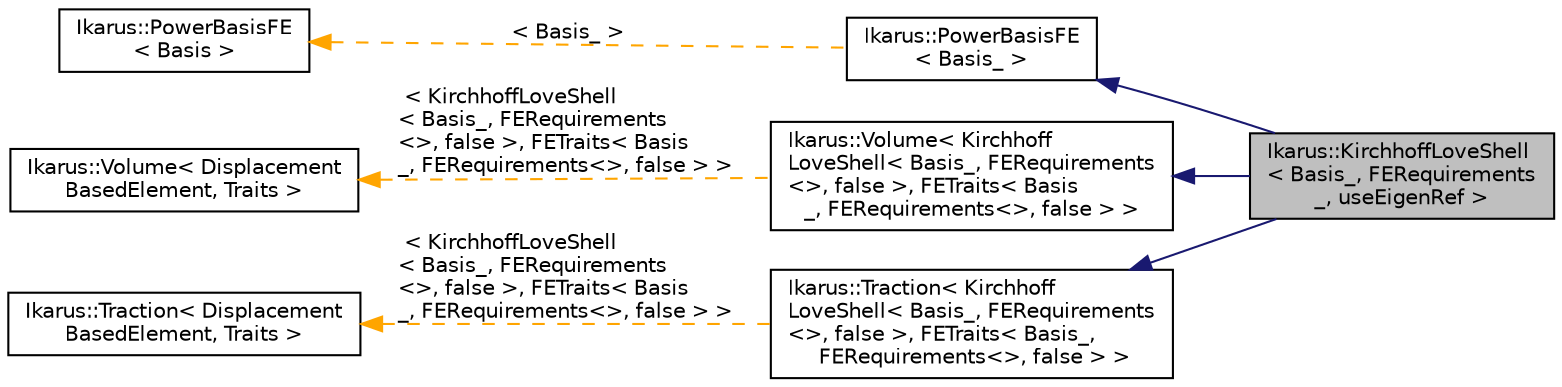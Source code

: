 digraph "Ikarus::KirchhoffLoveShell&lt; Basis_, FERequirements_, useEigenRef &gt;"
{
 // LATEX_PDF_SIZE
  edge [fontname="Helvetica",fontsize="10",labelfontname="Helvetica",labelfontsize="10"];
  node [fontname="Helvetica",fontsize="10",shape=record];
  rankdir="LR";
  Node1 [label="Ikarus::KirchhoffLoveShell\l\< Basis_, FERequirements\l_, useEigenRef \>",height=0.2,width=0.4,color="black", fillcolor="grey75", style="filled", fontcolor="black",tooltip="Kirchhoff-Love shell finite element class."];
  Node2 -> Node1 [dir="back",color="midnightblue",fontsize="10",style="solid",fontname="Helvetica"];
  Node2 [label="Ikarus::PowerBasisFE\l\< Basis_ \>",height=0.2,width=0.4,color="black", fillcolor="white", style="filled",URL="$a01216.html",tooltip=" "];
  Node3 -> Node2 [dir="back",color="orange",fontsize="10",style="dashed",label=" \< Basis_ \>" ,fontname="Helvetica"];
  Node3 [label="Ikarus::PowerBasisFE\l\< Basis \>",height=0.2,width=0.4,color="black", fillcolor="white", style="filled",URL="$a01216.html",tooltip="PowerBasisFE class for working with a power basis in FlatInterLeaved elements."];
  Node4 -> Node1 [dir="back",color="midnightblue",fontsize="10",style="solid",fontname="Helvetica"];
  Node4 [label="Ikarus::Volume\< Kirchhoff\lLoveShell\< Basis_, FERequirements\l\<\>, false \>, FETraits\< Basis\l_, FERequirements\<\>, false \> \>",height=0.2,width=0.4,color="black", fillcolor="white", style="filled",URL="$a01300.html",tooltip=" "];
  Node5 -> Node4 [dir="back",color="orange",fontsize="10",style="dashed",label=" \< KirchhoffLoveShell\l\< Basis_, FERequirements\l\<\>, false \>, FETraits\< Basis\l_, FERequirements\<\>, false \> \>" ,fontname="Helvetica"];
  Node5 [label="Ikarus::Volume\< Displacement\lBasedElement, Traits \>",height=0.2,width=0.4,color="black", fillcolor="white", style="filled",URL="$a01300.html",tooltip="Volume class represents distributed volume load that can be applied."];
  Node6 -> Node1 [dir="back",color="midnightblue",fontsize="10",style="solid",fontname="Helvetica"];
  Node6 [label="Ikarus::Traction\< Kirchhoff\lLoveShell\< Basis_, FERequirements\l\<\>, false \>, FETraits\< Basis_,\l FERequirements\<\>, false \> \>",height=0.2,width=0.4,color="black", fillcolor="white", style="filled",URL="$a01296.html",tooltip=" "];
  Node7 -> Node6 [dir="back",color="orange",fontsize="10",style="dashed",label=" \< KirchhoffLoveShell\l\< Basis_, FERequirements\l\<\>, false \>, FETraits\< Basis\l_, FERequirements\<\>, false \> \>" ,fontname="Helvetica"];
  Node7 [label="Ikarus::Traction\< Displacement\lBasedElement, Traits \>",height=0.2,width=0.4,color="black", fillcolor="white", style="filled",URL="$a01296.html",tooltip="Traction class represents distributed traction load that can be applied."];
}
